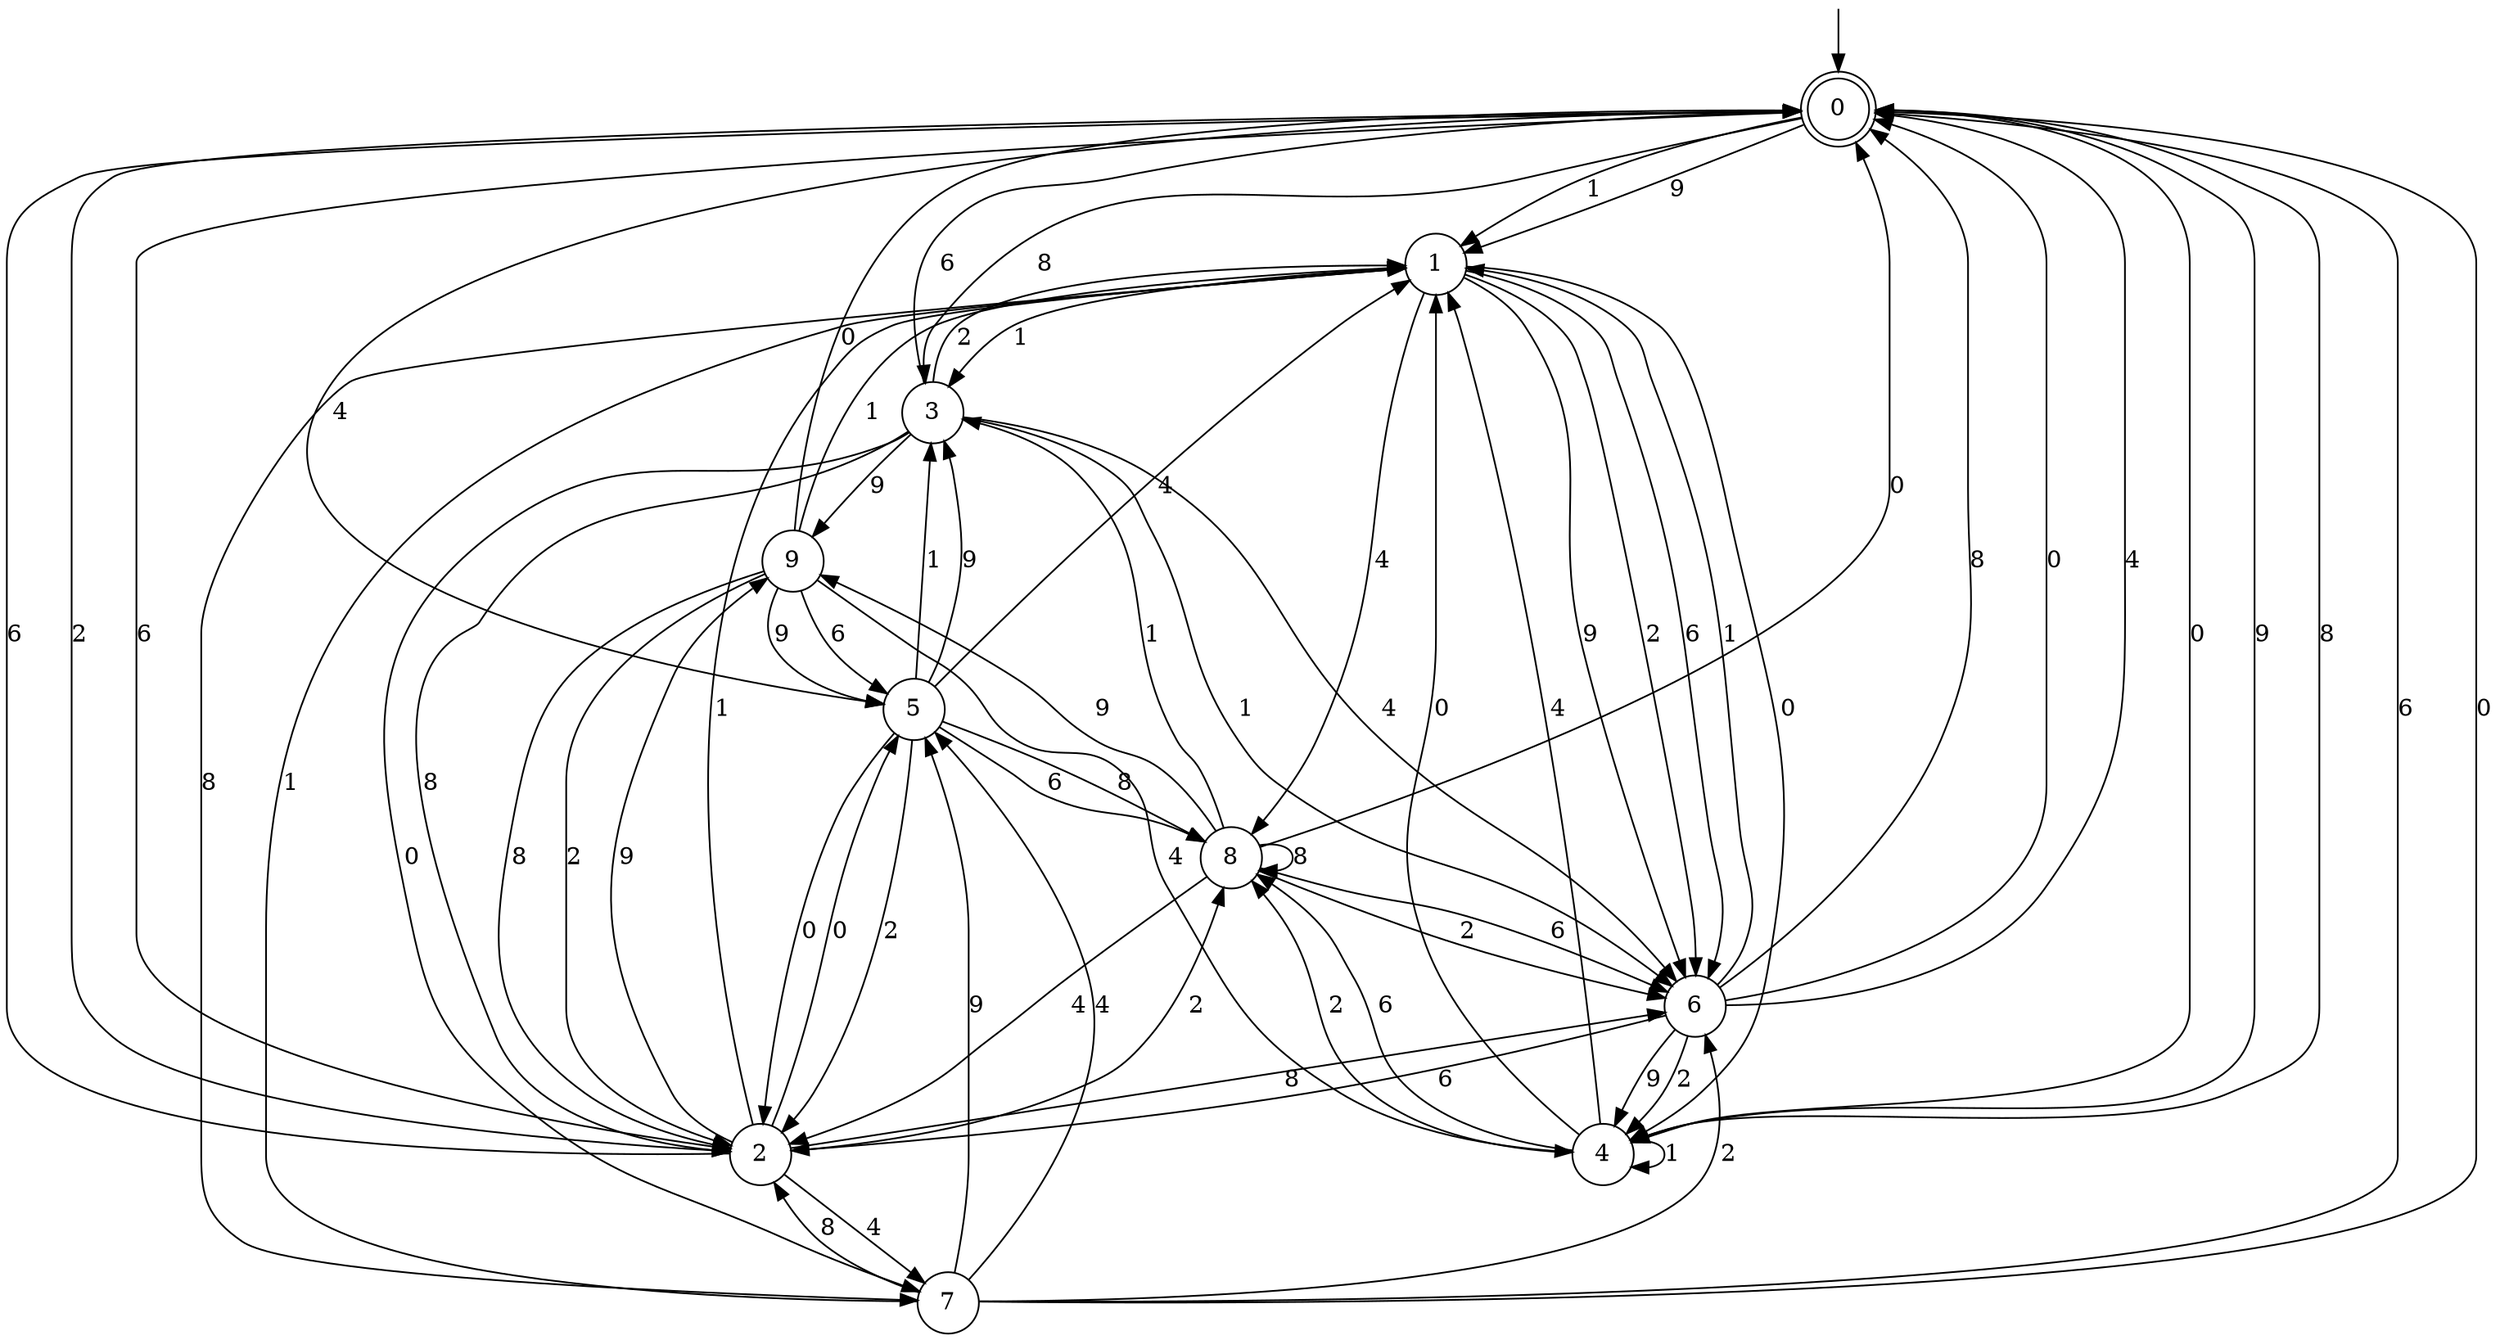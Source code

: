 digraph g {

	s0 [shape="doublecircle" label="0"];
	s1 [shape="circle" label="1"];
	s2 [shape="circle" label="2"];
	s3 [shape="circle" label="3"];
	s4 [shape="circle" label="4"];
	s5 [shape="circle" label="5"];
	s6 [shape="circle" label="6"];
	s7 [shape="circle" label="7"];
	s8 [shape="circle" label="8"];
	s9 [shape="circle" label="9"];
	s0 -> s1 [label="1"];
	s0 -> s1 [label="9"];
	s0 -> s2 [label="2"];
	s0 -> s2 [label="6"];
	s0 -> s3 [label="8"];
	s0 -> s4 [label="0"];
	s0 -> s5 [label="4"];
	s1 -> s3 [label="1"];
	s1 -> s6 [label="9"];
	s1 -> s6 [label="2"];
	s1 -> s6 [label="6"];
	s1 -> s7 [label="8"];
	s1 -> s4 [label="0"];
	s1 -> s8 [label="4"];
	s2 -> s1 [label="1"];
	s2 -> s9 [label="9"];
	s2 -> s8 [label="2"];
	s2 -> s0 [label="6"];
	s2 -> s6 [label="8"];
	s2 -> s5 [label="0"];
	s2 -> s7 [label="4"];
	s3 -> s6 [label="1"];
	s3 -> s9 [label="9"];
	s3 -> s1 [label="2"];
	s3 -> s0 [label="6"];
	s3 -> s2 [label="8"];
	s3 -> s7 [label="0"];
	s3 -> s6 [label="4"];
	s4 -> s4 [label="1"];
	s4 -> s0 [label="9"];
	s4 -> s8 [label="2"];
	s4 -> s8 [label="6"];
	s4 -> s0 [label="8"];
	s4 -> s1 [label="0"];
	s4 -> s1 [label="4"];
	s5 -> s3 [label="1"];
	s5 -> s3 [label="9"];
	s5 -> s2 [label="2"];
	s5 -> s8 [label="6"];
	s5 -> s8 [label="8"];
	s5 -> s2 [label="0"];
	s5 -> s1 [label="4"];
	s6 -> s1 [label="1"];
	s6 -> s4 [label="9"];
	s6 -> s4 [label="2"];
	s6 -> s2 [label="6"];
	s6 -> s0 [label="8"];
	s6 -> s0 [label="0"];
	s6 -> s0 [label="4"];
	s7 -> s1 [label="1"];
	s7 -> s5 [label="9"];
	s7 -> s6 [label="2"];
	s7 -> s0 [label="6"];
	s7 -> s2 [label="8"];
	s7 -> s0 [label="0"];
	s7 -> s5 [label="4"];
	s8 -> s3 [label="1"];
	s8 -> s9 [label="9"];
	s8 -> s6 [label="2"];
	s8 -> s6 [label="6"];
	s8 -> s8 [label="8"];
	s8 -> s0 [label="0"];
	s8 -> s2 [label="4"];
	s9 -> s1 [label="1"];
	s9 -> s5 [label="9"];
	s9 -> s2 [label="2"];
	s9 -> s5 [label="6"];
	s9 -> s2 [label="8"];
	s9 -> s0 [label="0"];
	s9 -> s4 [label="4"];

__start0 [label="" shape="none" width="0" height="0"];
__start0 -> s0;

}
